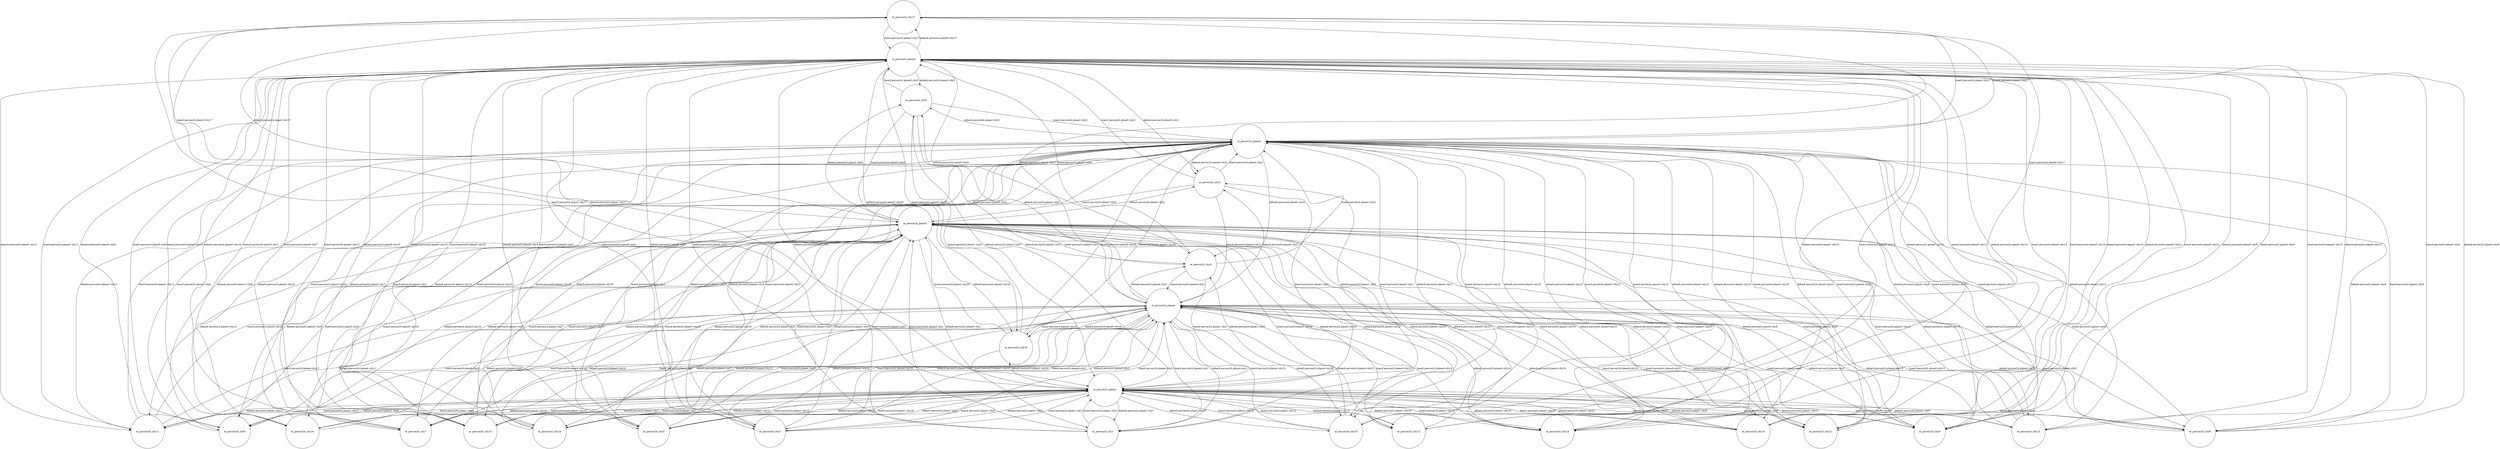 digraph Tree {
	node [shape=circle, fontsize=14, color=black, fillcolor=white, fontcolor=black];
	 edge [style=solid, color=black];
at_person24_city17 [label="at_person24_city17"];
in_person24_plane5 [label="in_person24_plane5"];
in_person24_plane1 [label="in_person24_plane1"];
in_person24_plane4 [label="in_person24_plane4"];
in_person24_plane3 [label="in_person24_plane3"];
in_person24_plane2 [label="in_person24_plane2"];
at_person24_city19 [label="at_person24_city19"];
at_person24_city21 [label="at_person24_city21"];
at_person24_city11 [label="at_person24_city11"];
at_person24_city6 [label="at_person24_city6"];
at_person24_city16 [label="at_person24_city16"];
at_person24_city7 [label="at_person24_city7"];
at_person24_city13 [label="at_person24_city13"];
at_person24_city9 [label="at_person24_city9"];
at_person24_city15 [label="at_person24_city15"];
at_person24_city18 [label="at_person24_city18"];
at_person24_city5 [label="at_person24_city5"];
at_person24_city3 [label="at_person24_city3"];
at_person24_city1 [label="at_person24_city1"];
at_person24_city10 [label="at_person24_city10"];
at_person24_city12 [label="at_person24_city12"];
at_person24_city8 [label="at_person24_city8"];
at_person24_city14 [label="at_person24_city14"];
at_person24_city20 [label="at_person24_city20"];
at_person24_city4 [label="at_person24_city4"];
at_person24_city2 [label="at_person24_city2"];
at_person24_city0 [label="at_person24_city0"];
at_person24_city17 -> in_person24_plane5 [label="board person24 plane5 city17"];
at_person24_city17 -> in_person24_plane1 [label="board person24 plane1 city17"];
at_person24_city17 -> in_person24_plane4 [label="board person24 plane4 city17"];
at_person24_city17 -> in_person24_plane3 [label="board person24 plane3 city17"];
at_person24_city17 -> in_person24_plane2 [label="board person24 plane2 city17"];
in_person24_plane5 -> at_person24_city17 [label="debark person24 plane5 city17"];
in_person24_plane5 -> at_person24_city19 [label="debark person24 plane5 city19"];
in_person24_plane5 -> at_person24_city21 [label="debark person24 plane5 city21"];
in_person24_plane5 -> at_person24_city11 [label="debark person24 plane5 city11"];
in_person24_plane5 -> at_person24_city6 [label="debark person24 plane5 city6"];
in_person24_plane5 -> at_person24_city16 [label="debark person24 plane5 city16"];
in_person24_plane5 -> at_person24_city7 [label="debark person24 plane5 city7"];
in_person24_plane5 -> at_person24_city13 [label="debark person24 plane5 city13"];
in_person24_plane5 -> at_person24_city9 [label="debark person24 plane5 city9"];
in_person24_plane5 -> at_person24_city15 [label="debark person24 plane5 city15"];
in_person24_plane5 -> at_person24_city18 [label="debark person24 plane5 city18"];
in_person24_plane5 -> at_person24_city5 [label="debark person24 plane5 city5"];
in_person24_plane5 -> at_person24_city3 [label="debark person24 plane5 city3"];
in_person24_plane5 -> at_person24_city1 [label="debark person24 plane5 city1"];
in_person24_plane5 -> at_person24_city10 [label="debark person24 plane5 city10"];
in_person24_plane5 -> at_person24_city12 [label="debark person24 plane5 city12"];
in_person24_plane5 -> at_person24_city8 [label="debark person24 plane5 city8"];
in_person24_plane5 -> at_person24_city14 [label="debark person24 plane5 city14"];
in_person24_plane5 -> at_person24_city20 [label="debark person24 plane5 city20"];
in_person24_plane5 -> at_person24_city4 [label="debark person24 plane5 city4"];
in_person24_plane5 -> at_person24_city2 [label="debark person24 plane5 city2"];
in_person24_plane5 -> at_person24_city0 [label="debark person24 plane5 city0"];
at_person24_city19 -> in_person24_plane5 [label="board person24 plane5 city19"];
at_person24_city19 -> in_person24_plane1 [label="board person24 plane1 city19"];
at_person24_city19 -> in_person24_plane4 [label="board person24 plane4 city19"];
at_person24_city19 -> in_person24_plane3 [label="board person24 plane3 city19"];
at_person24_city19 -> in_person24_plane2 [label="board person24 plane2 city19"];
at_person24_city21 -> in_person24_plane5 [label="board person24 plane5 city21"];
at_person24_city21 -> in_person24_plane1 [label="board person24 plane1 city21"];
at_person24_city21 -> in_person24_plane4 [label="board person24 plane4 city21"];
at_person24_city21 -> in_person24_plane3 [label="board person24 plane3 city21"];
at_person24_city21 -> in_person24_plane2 [label="board person24 plane2 city21"];
at_person24_city11 -> in_person24_plane5 [label="board person24 plane5 city11"];
at_person24_city11 -> in_person24_plane1 [label="board person24 plane1 city11"];
at_person24_city11 -> in_person24_plane4 [label="board person24 plane4 city11"];
at_person24_city11 -> in_person24_plane3 [label="board person24 plane3 city11"];
at_person24_city11 -> in_person24_plane2 [label="board person24 plane2 city11"];
at_person24_city6 -> in_person24_plane5 [label="board person24 plane5 city6"];
at_person24_city6 -> in_person24_plane1 [label="board person24 plane1 city6"];
at_person24_city6 -> in_person24_plane4 [label="board person24 plane4 city6"];
at_person24_city6 -> in_person24_plane3 [label="board person24 plane3 city6"];
at_person24_city6 -> in_person24_plane2 [label="board person24 plane2 city6"];
at_person24_city16 -> in_person24_plane5 [label="board person24 plane5 city16"];
at_person24_city16 -> in_person24_plane1 [label="board person24 plane1 city16"];
at_person24_city16 -> in_person24_plane4 [label="board person24 plane4 city16"];
at_person24_city16 -> in_person24_plane3 [label="board person24 plane3 city16"];
at_person24_city16 -> in_person24_plane2 [label="board person24 plane2 city16"];
in_person24_plane1 -> at_person24_city17 [label="debark person24 plane1 city17"];
in_person24_plane1 -> at_person24_city19 [label="debark person24 plane1 city19"];
in_person24_plane1 -> at_person24_city21 [label="debark person24 plane1 city21"];
in_person24_plane1 -> at_person24_city11 [label="debark person24 plane1 city11"];
in_person24_plane1 -> at_person24_city6 [label="debark person24 plane1 city6"];
in_person24_plane1 -> at_person24_city16 [label="debark person24 plane1 city16"];
in_person24_plane1 -> at_person24_city7 [label="debark person24 plane1 city7"];
in_person24_plane1 -> at_person24_city13 [label="debark person24 plane1 city13"];
in_person24_plane1 -> at_person24_city9 [label="debark person24 plane1 city9"];
in_person24_plane1 -> at_person24_city15 [label="debark person24 plane1 city15"];
in_person24_plane1 -> at_person24_city18 [label="debark person24 plane1 city18"];
in_person24_plane1 -> at_person24_city5 [label="debark person24 plane1 city5"];
in_person24_plane1 -> at_person24_city3 [label="debark person24 plane1 city3"];
in_person24_plane1 -> at_person24_city1 [label="debark person24 plane1 city1"];
in_person24_plane1 -> at_person24_city10 [label="debark person24 plane1 city10"];
in_person24_plane1 -> at_person24_city12 [label="debark person24 plane1 city12"];
in_person24_plane1 -> at_person24_city8 [label="debark person24 plane1 city8"];
in_person24_plane1 -> at_person24_city14 [label="debark person24 plane1 city14"];
in_person24_plane1 -> at_person24_city20 [label="debark person24 plane1 city20"];
in_person24_plane1 -> at_person24_city4 [label="debark person24 plane1 city4"];
in_person24_plane1 -> at_person24_city2 [label="debark person24 plane1 city2"];
in_person24_plane1 -> at_person24_city0 [label="debark person24 plane1 city0"];
at_person24_city7 -> in_person24_plane5 [label="board person24 plane5 city7"];
at_person24_city7 -> in_person24_plane1 [label="board person24 plane1 city7"];
at_person24_city7 -> in_person24_plane4 [label="board person24 plane4 city7"];
at_person24_city7 -> in_person24_plane3 [label="board person24 plane3 city7"];
at_person24_city7 -> in_person24_plane2 [label="board person24 plane2 city7"];
at_person24_city13 -> in_person24_plane5 [label="board person24 plane5 city13"];
at_person24_city13 -> in_person24_plane1 [label="board person24 plane1 city13"];
at_person24_city13 -> in_person24_plane4 [label="board person24 plane4 city13"];
at_person24_city13 -> in_person24_plane3 [label="board person24 plane3 city13"];
at_person24_city13 -> in_person24_plane2 [label="board person24 plane2 city13"];
at_person24_city9 -> in_person24_plane5 [label="board person24 plane5 city9"];
at_person24_city9 -> in_person24_plane1 [label="board person24 plane1 city9"];
at_person24_city9 -> in_person24_plane4 [label="board person24 plane4 city9"];
at_person24_city9 -> in_person24_plane3 [label="board person24 plane3 city9"];
at_person24_city9 -> in_person24_plane2 [label="board person24 plane2 city9"];
at_person24_city15 -> in_person24_plane5 [label="board person24 plane5 city15"];
at_person24_city15 -> in_person24_plane1 [label="board person24 plane1 city15"];
at_person24_city15 -> in_person24_plane4 [label="board person24 plane4 city15"];
at_person24_city15 -> in_person24_plane3 [label="board person24 plane3 city15"];
at_person24_city15 -> in_person24_plane2 [label="board person24 plane2 city15"];
at_person24_city18 -> in_person24_plane5 [label="board person24 plane5 city18"];
at_person24_city18 -> in_person24_plane1 [label="board person24 plane1 city18"];
at_person24_city18 -> in_person24_plane4 [label="board person24 plane4 city18"];
at_person24_city18 -> in_person24_plane3 [label="board person24 plane3 city18"];
at_person24_city18 -> in_person24_plane2 [label="board person24 plane2 city18"];
at_person24_city5 -> in_person24_plane5 [label="board person24 plane5 city5"];
at_person24_city5 -> in_person24_plane1 [label="board person24 plane1 city5"];
at_person24_city5 -> in_person24_plane4 [label="board person24 plane4 city5"];
at_person24_city5 -> in_person24_plane3 [label="board person24 plane3 city5"];
at_person24_city5 -> in_person24_plane2 [label="board person24 plane2 city5"];
in_person24_plane4 -> at_person24_city17 [label="debark person24 plane4 city17"];
in_person24_plane4 -> at_person24_city19 [label="debark person24 plane4 city19"];
in_person24_plane4 -> at_person24_city21 [label="debark person24 plane4 city21"];
in_person24_plane4 -> at_person24_city11 [label="debark person24 plane4 city11"];
in_person24_plane4 -> at_person24_city6 [label="debark person24 plane4 city6"];
in_person24_plane4 -> at_person24_city16 [label="debark person24 plane4 city16"];
in_person24_plane4 -> at_person24_city7 [label="debark person24 plane4 city7"];
in_person24_plane4 -> at_person24_city13 [label="debark person24 plane4 city13"];
in_person24_plane4 -> at_person24_city9 [label="debark person24 plane4 city9"];
in_person24_plane4 -> at_person24_city15 [label="debark person24 plane4 city15"];
in_person24_plane4 -> at_person24_city18 [label="debark person24 plane4 city18"];
in_person24_plane4 -> at_person24_city5 [label="debark person24 plane4 city5"];
in_person24_plane4 -> at_person24_city3 [label="debark person24 plane4 city3"];
in_person24_plane4 -> at_person24_city1 [label="debark person24 plane4 city1"];
in_person24_plane4 -> at_person24_city10 [label="debark person24 plane4 city10"];
in_person24_plane4 -> at_person24_city12 [label="debark person24 plane4 city12"];
in_person24_plane4 -> at_person24_city8 [label="debark person24 plane4 city8"];
in_person24_plane4 -> at_person24_city14 [label="debark person24 plane4 city14"];
in_person24_plane4 -> at_person24_city20 [label="debark person24 plane4 city20"];
in_person24_plane4 -> at_person24_city4 [label="debark person24 plane4 city4"];
in_person24_plane4 -> at_person24_city2 [label="debark person24 plane4 city2"];
in_person24_plane4 -> at_person24_city0 [label="debark person24 plane4 city0"];
at_person24_city3 -> in_person24_plane5 [label="board person24 plane5 city3"];
at_person24_city3 -> in_person24_plane1 [label="board person24 plane1 city3"];
at_person24_city3 -> in_person24_plane4 [label="board person24 plane4 city3"];
at_person24_city3 -> in_person24_plane3 [label="board person24 plane3 city3"];
at_person24_city3 -> in_person24_plane2 [label="board person24 plane2 city3"];
at_person24_city1 -> in_person24_plane5 [label="board person24 plane5 city1"];
at_person24_city1 -> in_person24_plane1 [label="board person24 plane1 city1"];
at_person24_city1 -> in_person24_plane4 [label="board person24 plane4 city1"];
at_person24_city1 -> in_person24_plane3 [label="board person24 plane3 city1"];
at_person24_city1 -> in_person24_plane2 [label="board person24 plane2 city1"];
at_person24_city10 -> in_person24_plane5 [label="board person24 plane5 city10"];
at_person24_city10 -> in_person24_plane1 [label="board person24 plane1 city10"];
at_person24_city10 -> in_person24_plane4 [label="board person24 plane4 city10"];
at_person24_city10 -> in_person24_plane3 [label="board person24 plane3 city10"];
at_person24_city10 -> in_person24_plane2 [label="board person24 plane2 city10"];
in_person24_plane3 -> at_person24_city17 [label="debark person24 plane3 city17"];
in_person24_plane3 -> at_person24_city19 [label="debark person24 plane3 city19"];
in_person24_plane3 -> at_person24_city21 [label="debark person24 plane3 city21"];
in_person24_plane3 -> at_person24_city11 [label="debark person24 plane3 city11"];
in_person24_plane3 -> at_person24_city6 [label="debark person24 plane3 city6"];
in_person24_plane3 -> at_person24_city16 [label="debark person24 plane3 city16"];
in_person24_plane3 -> at_person24_city7 [label="debark person24 plane3 city7"];
in_person24_plane3 -> at_person24_city13 [label="debark person24 plane3 city13"];
in_person24_plane3 -> at_person24_city9 [label="debark person24 plane3 city9"];
in_person24_plane3 -> at_person24_city15 [label="debark person24 plane3 city15"];
in_person24_plane3 -> at_person24_city18 [label="debark person24 plane3 city18"];
in_person24_plane3 -> at_person24_city5 [label="debark person24 plane3 city5"];
in_person24_plane3 -> at_person24_city3 [label="debark person24 plane3 city3"];
in_person24_plane3 -> at_person24_city1 [label="debark person24 plane3 city1"];
in_person24_plane3 -> at_person24_city10 [label="debark person24 plane3 city10"];
in_person24_plane3 -> at_person24_city12 [label="debark person24 plane3 city12"];
in_person24_plane3 -> at_person24_city8 [label="debark person24 plane3 city8"];
in_person24_plane3 -> at_person24_city14 [label="debark person24 plane3 city14"];
in_person24_plane3 -> at_person24_city20 [label="debark person24 plane3 city20"];
in_person24_plane3 -> at_person24_city4 [label="debark person24 plane3 city4"];
in_person24_plane3 -> at_person24_city2 [label="debark person24 plane3 city2"];
in_person24_plane3 -> at_person24_city0 [label="debark person24 plane3 city0"];
at_person24_city12 -> in_person24_plane5 [label="board person24 plane5 city12"];
at_person24_city12 -> in_person24_plane1 [label="board person24 plane1 city12"];
at_person24_city12 -> in_person24_plane4 [label="board person24 plane4 city12"];
at_person24_city12 -> in_person24_plane3 [label="board person24 plane3 city12"];
at_person24_city12 -> in_person24_plane2 [label="board person24 plane2 city12"];
at_person24_city8 -> in_person24_plane5 [label="board person24 plane5 city8"];
at_person24_city8 -> in_person24_plane1 [label="board person24 plane1 city8"];
at_person24_city8 -> in_person24_plane4 [label="board person24 plane4 city8"];
at_person24_city8 -> in_person24_plane3 [label="board person24 plane3 city8"];
at_person24_city8 -> in_person24_plane2 [label="board person24 plane2 city8"];
at_person24_city14 -> in_person24_plane5 [label="board person24 plane5 city14"];
at_person24_city14 -> in_person24_plane1 [label="board person24 plane1 city14"];
at_person24_city14 -> in_person24_plane4 [label="board person24 plane4 city14"];
at_person24_city14 -> in_person24_plane3 [label="board person24 plane3 city14"];
at_person24_city14 -> in_person24_plane2 [label="board person24 plane2 city14"];
at_person24_city20 -> in_person24_plane5 [label="board person24 plane5 city20"];
at_person24_city20 -> in_person24_plane1 [label="board person24 plane1 city20"];
at_person24_city20 -> in_person24_plane4 [label="board person24 plane4 city20"];
at_person24_city20 -> in_person24_plane3 [label="board person24 plane3 city20"];
at_person24_city20 -> in_person24_plane2 [label="board person24 plane2 city20"];
in_person24_plane2 -> at_person24_city17 [label="debark person24 plane2 city17"];
in_person24_plane2 -> at_person24_city19 [label="debark person24 plane2 city19"];
in_person24_plane2 -> at_person24_city21 [label="debark person24 plane2 city21"];
in_person24_plane2 -> at_person24_city11 [label="debark person24 plane2 city11"];
in_person24_plane2 -> at_person24_city6 [label="debark person24 plane2 city6"];
in_person24_plane2 -> at_person24_city16 [label="debark person24 plane2 city16"];
in_person24_plane2 -> at_person24_city7 [label="debark person24 plane2 city7"];
in_person24_plane2 -> at_person24_city13 [label="debark person24 plane2 city13"];
in_person24_plane2 -> at_person24_city9 [label="debark person24 plane2 city9"];
in_person24_plane2 -> at_person24_city15 [label="debark person24 plane2 city15"];
in_person24_plane2 -> at_person24_city18 [label="debark person24 plane2 city18"];
in_person24_plane2 -> at_person24_city5 [label="debark person24 plane2 city5"];
in_person24_plane2 -> at_person24_city3 [label="debark person24 plane2 city3"];
in_person24_plane2 -> at_person24_city1 [label="debark person24 plane2 city1"];
in_person24_plane2 -> at_person24_city10 [label="debark person24 plane2 city10"];
in_person24_plane2 -> at_person24_city12 [label="debark person24 plane2 city12"];
in_person24_plane2 -> at_person24_city8 [label="debark person24 plane2 city8"];
in_person24_plane2 -> at_person24_city14 [label="debark person24 plane2 city14"];
in_person24_plane2 -> at_person24_city20 [label="debark person24 plane2 city20"];
in_person24_plane2 -> at_person24_city4 [label="debark person24 plane2 city4"];
in_person24_plane2 -> at_person24_city2 [label="debark person24 plane2 city2"];
in_person24_plane2 -> at_person24_city0 [label="debark person24 plane2 city0"];
at_person24_city4 -> in_person24_plane5 [label="board person24 plane5 city4"];
at_person24_city4 -> in_person24_plane1 [label="board person24 plane1 city4"];
at_person24_city4 -> in_person24_plane4 [label="board person24 plane4 city4"];
at_person24_city4 -> in_person24_plane3 [label="board person24 plane3 city4"];
at_person24_city4 -> in_person24_plane2 [label="board person24 plane2 city4"];
at_person24_city2 -> in_person24_plane5 [label="board person24 plane5 city2"];
at_person24_city2 -> in_person24_plane1 [label="board person24 plane1 city2"];
at_person24_city2 -> in_person24_plane4 [label="board person24 plane4 city2"];
at_person24_city2 -> in_person24_plane3 [label="board person24 plane3 city2"];
at_person24_city2 -> in_person24_plane2 [label="board person24 plane2 city2"];
at_person24_city0 -> in_person24_plane5 [label="board person24 plane5 city0"];
at_person24_city0 -> in_person24_plane1 [label="board person24 plane1 city0"];
at_person24_city0 -> in_person24_plane4 [label="board person24 plane4 city0"];
at_person24_city0 -> in_person24_plane3 [label="board person24 plane3 city0"];
at_person24_city0 -> in_person24_plane2 [label="board person24 plane2 city0"];
}
